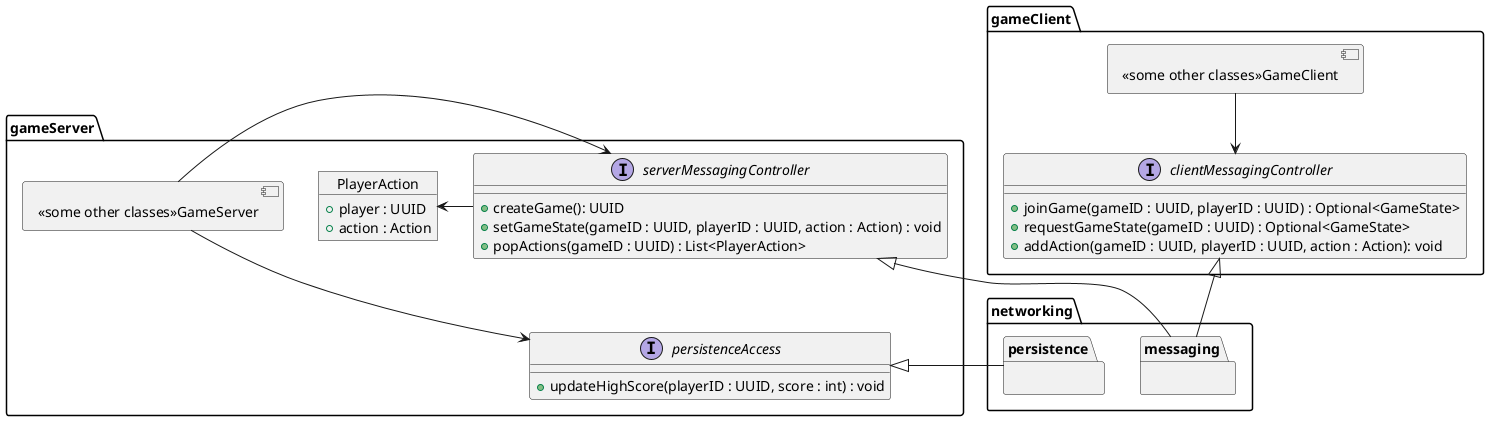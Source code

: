 @startuml
allow_mixing

package "networking" {
    ' interface DAO<T, K> {
    '     +get(id : Key) : Type
    '     +update(id : Key, object : Type) : boolean
    '     +delete(id : Key) : boolean
    '     +add(object : Type) : boolean
    ' }
    ' note left of DAO : follows DataBase Access\n Object pattern
    package persistence {

    }
    
    package messaging {

    }
}

package "gameClient" {
    interface clientMessagingController {
        +joinGame(gameID : UUID, playerID : UUID) : Optional<GameState>
        +requestGameState(gameID : UUID) : Optional<GameState>
        +addAction(gameID : UUID, playerID : UUID, action : Action): void
    }

    component "<<some other classes>>GameClient" as GameClient

    GameClient --> clientMessagingController
}

package "gameServer"{
    interface serverMessagingController {
        +createGame(): UUID
        +setGameState(gameID : UUID, playerID : UUID, action : Action) : void
        +popActions(gameID : UUID) : List<PlayerAction>
    }

    interface persistenceAccess {
        +updateHighScore(playerID : UUID, score : int) : void
    }
    
    object PlayerAction {
        +player : UUID
        +action : Action
    }

    component "<<some other classes>>GameServer" as GameServer

    serverMessagingController -left-> PlayerAction
    serverMessagingController -[hidden]-> persistenceAccess
    GameServer -> serverMessagingController
    GameServer -> persistenceAccess
}

messaging -up-|> clientMessagingController
messaging -left-|> serverMessagingController 

persistence -right-|> persistenceAccess 



@enduml